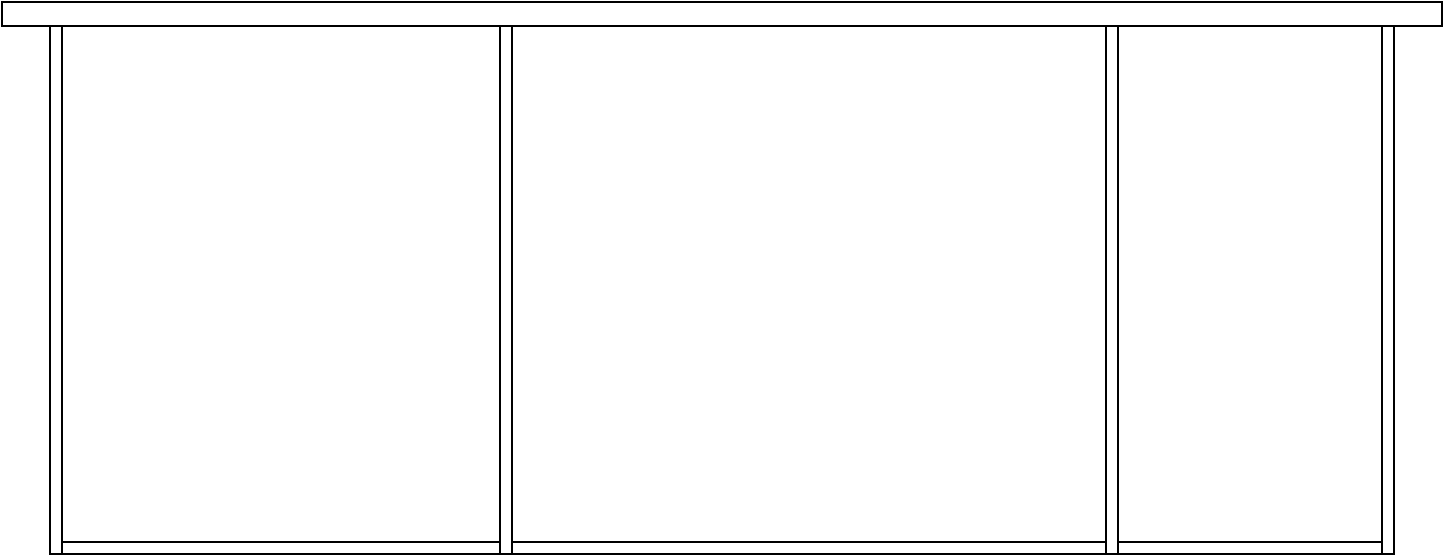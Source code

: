 <mxfile version="10.6.9" type="github"><diagram id="NxlQ8bqLyU6EwYpoMopH" name="Page-1"><mxGraphModel dx="754" dy="465" grid="1" gridSize="6" guides="1" tooltips="1" connect="1" arrows="1" fold="1" page="1" pageScale="1" pageWidth="1100" pageHeight="850" math="0" shadow="0"><root><mxCell id="0"/><mxCell id="1" parent="0"/><mxCell id="kO-maVPEDU3jo5znh7mr-1" value="" style="rounded=0;whiteSpace=wrap;html=1;" vertex="1" parent="1"><mxGeometry x="264" y="72" width="672" height="264" as="geometry"/></mxCell><mxCell id="kO-maVPEDU3jo5znh7mr-2" value="" style="rounded=0;whiteSpace=wrap;html=1;" vertex="1" parent="1"><mxGeometry x="240" y="60" width="720" height="12" as="geometry"/></mxCell><mxCell id="kO-maVPEDU3jo5znh7mr-3" value="" style="rounded=0;whiteSpace=wrap;html=1;" vertex="1" parent="1"><mxGeometry x="264" y="72" width="6" height="264" as="geometry"/></mxCell><mxCell id="kO-maVPEDU3jo5znh7mr-4" value="" style="rounded=0;whiteSpace=wrap;html=1;" vertex="1" parent="1"><mxGeometry x="930" y="72" width="6" height="264" as="geometry"/></mxCell><mxCell id="kO-maVPEDU3jo5znh7mr-5" value="" style="rounded=0;whiteSpace=wrap;html=1;" vertex="1" parent="1"><mxGeometry x="270" y="330" width="660" height="6" as="geometry"/></mxCell><mxCell id="kO-maVPEDU3jo5znh7mr-6" value="" style="rounded=0;whiteSpace=wrap;html=1;" vertex="1" parent="1"><mxGeometry x="489" y="72" width="6" height="264" as="geometry"/></mxCell><mxCell id="kO-maVPEDU3jo5znh7mr-7" value="" style="rounded=0;whiteSpace=wrap;html=1;" vertex="1" parent="1"><mxGeometry x="792" y="72" width="6" height="264" as="geometry"/></mxCell></root></mxGraphModel></diagram></mxfile>